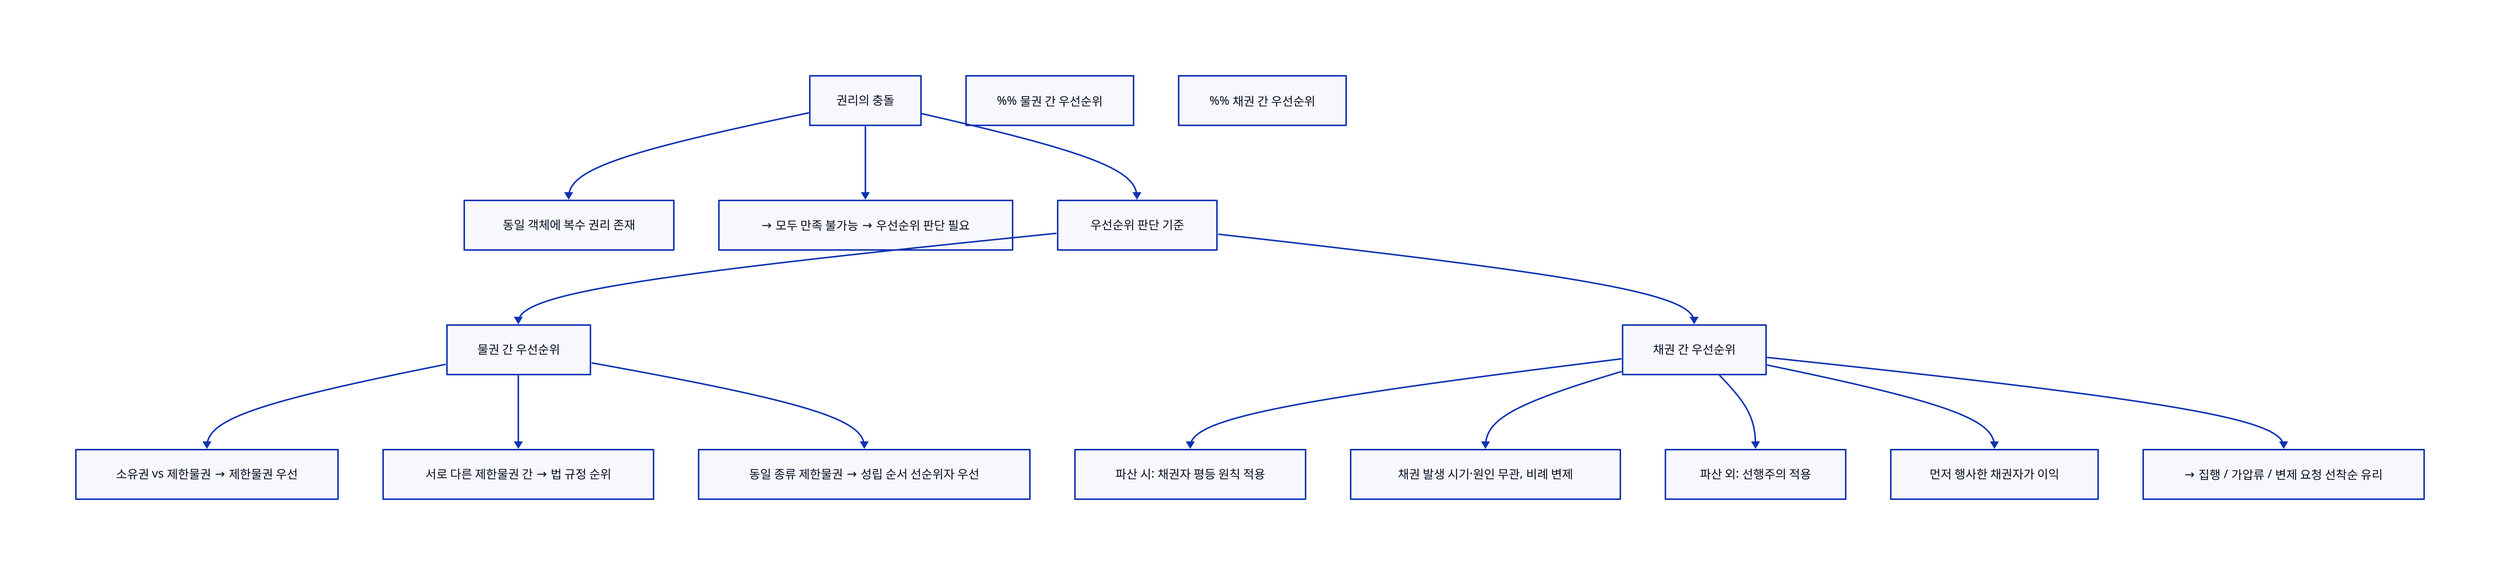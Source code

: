 # [30.0] 權利의 衝突과 順位.d2

direction: down

"권리의 충돌" -> "동일 객체에 복수 권리 존재"
"권리의 충돌" -> "→ 모두 만족 불가능 → 우선순위 판단 필요"

"권리의 충돌" -> "우선순위 판단 기준"

"우선순위 판단 기준" -> "물권 간 우선순위"
"우선순위 판단 기준" -> "채권 간 우선순위"

%% 물권 간 우선순위
"물권 간 우선순위" -> "소유권 vs 제한물권 → 제한물권 우선"
"물권 간 우선순위" -> "서로 다른 제한물권 간 → 법 규정 순위"
"물권 간 우선순위" -> "동일 종류 제한물권 → 성립 순서 선순위자 우선"

%% 채권 간 우선순위
"채권 간 우선순위" -> "파산 시: 채권자 평등 원칙 적용"
"채권 간 우선순위" -> "채권 발생 시기·원인 무관, 비례 변제"

"채권 간 우선순위" -> "파산 외: 선행주의 적용"
"채권 간 우선순위" -> "먼저 행사한 채권자가 이익"
"채권 간 우선순위" -> "→ 집행 / 가압류 / 변제 요청 선착순 유리"